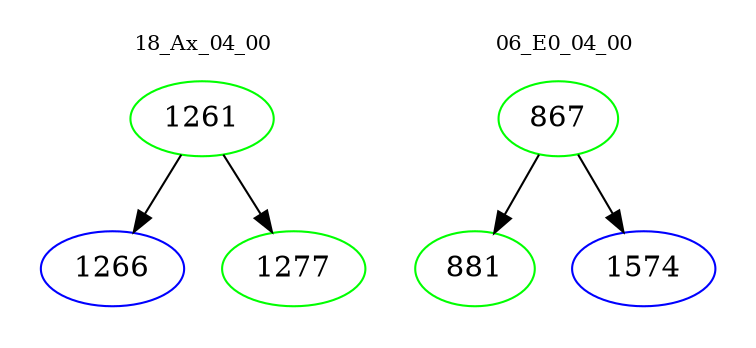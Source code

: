 digraph{
subgraph cluster_0 {
color = white
label = "18_Ax_04_00";
fontsize=10;
T0_1261 [label="1261", color="green"]
T0_1261 -> T0_1266 [color="black"]
T0_1266 [label="1266", color="blue"]
T0_1261 -> T0_1277 [color="black"]
T0_1277 [label="1277", color="green"]
}
subgraph cluster_1 {
color = white
label = "06_E0_04_00";
fontsize=10;
T1_867 [label="867", color="green"]
T1_867 -> T1_881 [color="black"]
T1_881 [label="881", color="green"]
T1_867 -> T1_1574 [color="black"]
T1_1574 [label="1574", color="blue"]
}
}
